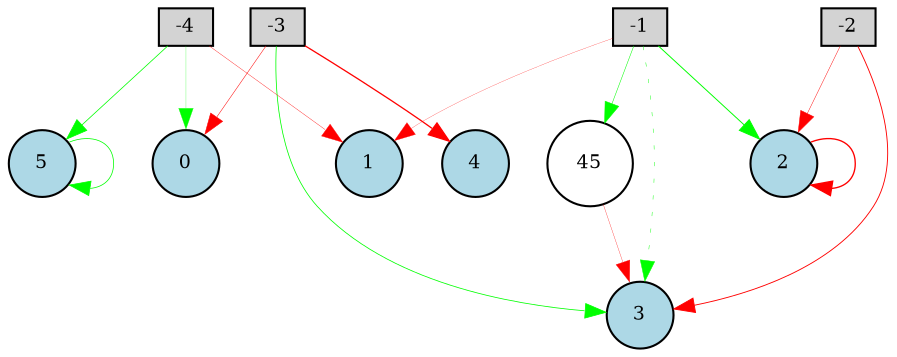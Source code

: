 digraph {
	node [fontsize=9 height=0.2 shape=circle width=0.2]
	-1 [fillcolor=lightgray shape=box style=filled]
	-2 [fillcolor=lightgray shape=box style=filled]
	-3 [fillcolor=lightgray shape=box style=filled]
	-4 [fillcolor=lightgray shape=box style=filled]
	0 [fillcolor=lightblue style=filled]
	1 [fillcolor=lightblue style=filled]
	2 [fillcolor=lightblue style=filled]
	3 [fillcolor=lightblue style=filled]
	4 [fillcolor=lightblue style=filled]
	5 [fillcolor=lightblue style=filled]
	45 [fillcolor=white style=filled]
	-1 -> 1 [color=red penwidth=0.11575522811729416 style=solid]
	-2 -> 3 [color=red penwidth=0.43530257770649894 style=solid]
	-3 -> 4 [color=red penwidth=0.6194482579877975 style=solid]
	5 -> 5 [color=green penwidth=0.3627562923331906 style=solid]
	-3 -> 3 [color=green penwidth=0.37640057811608396 style=solid]
	-3 -> 0 [color=red penwidth=0.2398784661724016 style=solid]
	2 -> 2 [color=red penwidth=0.650624763678276 style=solid]
	-2 -> 2 [color=red penwidth=0.21151582243424494 style=solid]
	-4 -> 1 [color=red penwidth=0.17747828838220975 style=solid]
	-4 -> 0 [color=green penwidth=0.11876964202847456 style=solid]
	-1 -> 2 [color=green penwidth=0.46619147955067985 style=solid]
	-4 -> 5 [color=green penwidth=0.3638540515876528 style=solid]
	-1 -> 3 [color=green penwidth=0.21084097125533063 style=dotted]
	-1 -> 45 [color=green penwidth=0.24517664045137155 style=solid]
	45 -> 3 [color=red penwidth=0.14423102965723447 style=solid]
}
